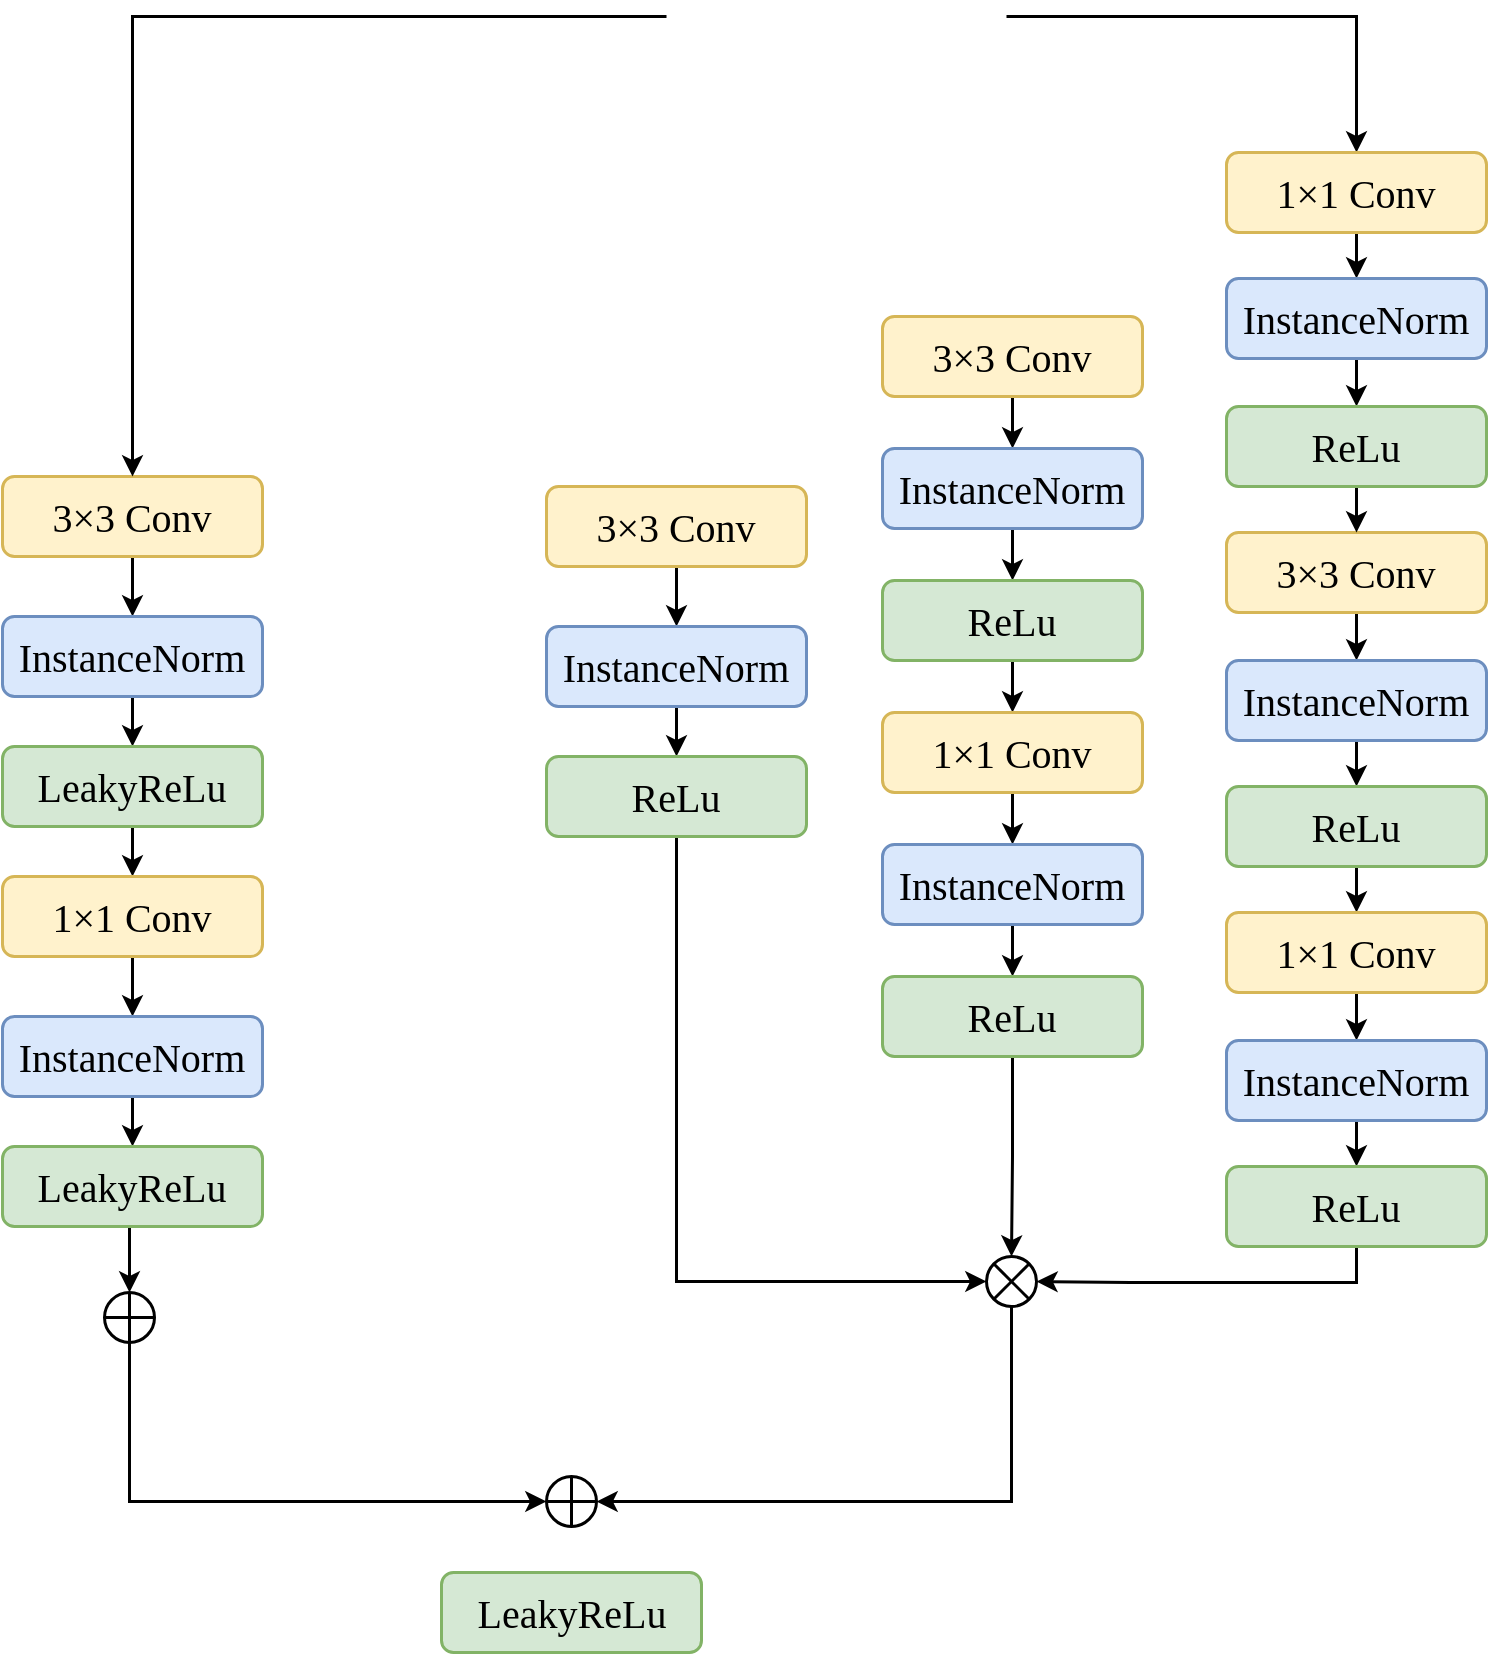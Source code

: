 <mxfile version="17.1.3" type="github">
  <diagram id="w1m4uCXCzEU8vSfBXGaD" name="Page-1">
    <mxGraphModel dx="567" dy="533" grid="1" gridSize="10" guides="1" tooltips="1" connect="1" arrows="1" fold="1" page="1" pageScale="1" pageWidth="827" pageHeight="1169" math="0" shadow="0">
      <root>
        <mxCell id="0" />
        <mxCell id="1" parent="0" />
        <mxCell id="Bfg6nKgG0fMPcmmVFHxW-27" style="edgeStyle=orthogonalEdgeStyle;rounded=0;orthogonalLoop=1;jettySize=auto;html=1;exitX=0.5;exitY=1;exitDx=0;exitDy=0;fontFamily=Times New Roman;fontSize=18;strokeWidth=1.5;" parent="1" source="Bfg6nKgG0fMPcmmVFHxW-1" target="Bfg6nKgG0fMPcmmVFHxW-2" edge="1">
          <mxGeometry relative="1" as="geometry" />
        </mxCell>
        <mxCell id="Bfg6nKgG0fMPcmmVFHxW-1" value="&lt;font face=&quot;Times New Roman&quot; style=&quot;font-size: 20px&quot;&gt;3×3 Conv&lt;/font&gt;" style="rounded=1;whiteSpace=wrap;html=1;fillColor=#fff2cc;strokeColor=#d6b656;strokeWidth=1.5;" parent="1" vertex="1">
          <mxGeometry x="48" y="430" width="130" height="40" as="geometry" />
        </mxCell>
        <mxCell id="Bfg6nKgG0fMPcmmVFHxW-28" style="edgeStyle=orthogonalEdgeStyle;rounded=0;orthogonalLoop=1;jettySize=auto;html=1;exitX=0.5;exitY=1;exitDx=0;exitDy=0;fontFamily=Times New Roman;fontSize=18;strokeWidth=1.5;" parent="1" source="Bfg6nKgG0fMPcmmVFHxW-2" target="Bfg6nKgG0fMPcmmVFHxW-3" edge="1">
          <mxGeometry relative="1" as="geometry" />
        </mxCell>
        <mxCell id="Bfg6nKgG0fMPcmmVFHxW-2" value="&lt;font face=&quot;Times New Roman&quot; style=&quot;font-size: 20px&quot;&gt;InstanceNorm&lt;/font&gt;" style="rounded=1;whiteSpace=wrap;html=1;fillColor=#dae8fc;strokeColor=#6c8ebf;strokeWidth=1.5;" parent="1" vertex="1">
          <mxGeometry x="48" y="500" width="130" height="40" as="geometry" />
        </mxCell>
        <mxCell id="Bfg6nKgG0fMPcmmVFHxW-24" style="edgeStyle=orthogonalEdgeStyle;rounded=0;orthogonalLoop=1;jettySize=auto;html=1;exitX=0.5;exitY=1;exitDx=0;exitDy=0;entryX=0.5;entryY=0;entryDx=0;entryDy=0;fontFamily=Times New Roman;fontSize=18;strokeWidth=1.5;" parent="1" source="Bfg6nKgG0fMPcmmVFHxW-3" target="Bfg6nKgG0fMPcmmVFHxW-4" edge="1">
          <mxGeometry relative="1" as="geometry" />
        </mxCell>
        <mxCell id="Bfg6nKgG0fMPcmmVFHxW-3" value="&lt;font face=&quot;Times New Roman&quot; style=&quot;font-size: 20px&quot;&gt;LeakyReLu&lt;/font&gt;" style="rounded=1;whiteSpace=wrap;html=1;fillColor=#d5e8d4;strokeColor=#82b366;strokeWidth=1.5;" parent="1" vertex="1">
          <mxGeometry x="48" y="565" width="130" height="40" as="geometry" />
        </mxCell>
        <mxCell id="Bfg6nKgG0fMPcmmVFHxW-25" style="edgeStyle=orthogonalEdgeStyle;rounded=0;orthogonalLoop=1;jettySize=auto;html=1;exitX=0.5;exitY=1;exitDx=0;exitDy=0;fontFamily=Times New Roman;fontSize=18;strokeWidth=1.5;" parent="1" source="Bfg6nKgG0fMPcmmVFHxW-4" target="Bfg6nKgG0fMPcmmVFHxW-5" edge="1">
          <mxGeometry relative="1" as="geometry" />
        </mxCell>
        <mxCell id="Bfg6nKgG0fMPcmmVFHxW-4" value="&lt;font style=&quot;font-size: 20px&quot; face=&quot;Times New Roman&quot;&gt;1×1&amp;nbsp;Conv&lt;/font&gt;" style="rounded=1;whiteSpace=wrap;html=1;fillColor=#fff2cc;strokeColor=#d6b656;strokeWidth=1.5;" parent="1" vertex="1">
          <mxGeometry x="48" y="630" width="130" height="40" as="geometry" />
        </mxCell>
        <mxCell id="Bfg6nKgG0fMPcmmVFHxW-26" style="edgeStyle=orthogonalEdgeStyle;rounded=0;orthogonalLoop=1;jettySize=auto;html=1;exitX=0.5;exitY=1;exitDx=0;exitDy=0;fontFamily=Times New Roman;fontSize=18;strokeWidth=1.5;" parent="1" source="Bfg6nKgG0fMPcmmVFHxW-5" target="Bfg6nKgG0fMPcmmVFHxW-6" edge="1">
          <mxGeometry relative="1" as="geometry" />
        </mxCell>
        <mxCell id="Bfg6nKgG0fMPcmmVFHxW-5" value="&lt;font face=&quot;Times New Roman&quot; style=&quot;font-size: 20px&quot;&gt;InstanceNorm&lt;/font&gt;" style="rounded=1;whiteSpace=wrap;html=1;fillColor=#dae8fc;strokeColor=#6c8ebf;strokeWidth=1.5;" parent="1" vertex="1">
          <mxGeometry x="48" y="700" width="130" height="40" as="geometry" />
        </mxCell>
        <mxCell id="3jHYdzmIjT68MH6RjkFP-5" style="edgeStyle=orthogonalEdgeStyle;rounded=0;orthogonalLoop=1;jettySize=auto;html=1;exitX=0.5;exitY=1;exitDx=0;exitDy=0;entryX=0.5;entryY=0;entryDx=0;entryDy=0;fontSize=20;strokeWidth=1.5;" parent="1" source="Bfg6nKgG0fMPcmmVFHxW-6" target="Bfg6nKgG0fMPcmmVFHxW-10" edge="1">
          <mxGeometry relative="1" as="geometry" />
        </mxCell>
        <mxCell id="Bfg6nKgG0fMPcmmVFHxW-6" value="&lt;font face=&quot;Times New Roman&quot; style=&quot;font-size: 20px&quot;&gt;LeakyReLu&lt;/font&gt;" style="rounded=1;whiteSpace=wrap;html=1;fillColor=#d5e8d4;strokeColor=#82b366;strokeWidth=1.5;" parent="1" vertex="1">
          <mxGeometry x="48" y="765" width="130" height="40" as="geometry" />
        </mxCell>
        <mxCell id="3jHYdzmIjT68MH6RjkFP-13" style="edgeStyle=orthogonalEdgeStyle;rounded=0;orthogonalLoop=1;jettySize=auto;html=1;exitX=0.5;exitY=1;exitDx=0;exitDy=0;entryX=0;entryY=0.5;entryDx=0;entryDy=0;fontFamily=Times New Roman;fontSize=20;strokeWidth=1.5;" parent="1" source="Bfg6nKgG0fMPcmmVFHxW-10" target="3jHYdzmIjT68MH6RjkFP-12" edge="1">
          <mxGeometry relative="1" as="geometry" />
        </mxCell>
        <mxCell id="Bfg6nKgG0fMPcmmVFHxW-10" value="" style="shape=orEllipse;perimeter=ellipsePerimeter;whiteSpace=wrap;html=1;backgroundOutline=1;fontFamily=Times New Roman;fontSize=18;strokeWidth=1.5;" parent="1" vertex="1">
          <mxGeometry x="99" y="838" width="25" height="25" as="geometry" />
        </mxCell>
        <mxCell id="Bfg6nKgG0fMPcmmVFHxW-32" style="edgeStyle=orthogonalEdgeStyle;rounded=0;orthogonalLoop=1;jettySize=auto;html=1;exitX=0.5;exitY=1;exitDx=0;exitDy=0;fontFamily=Times New Roman;fontSize=18;strokeWidth=1.5;" parent="1" source="Bfg6nKgG0fMPcmmVFHxW-12" target="Bfg6nKgG0fMPcmmVFHxW-13" edge="1">
          <mxGeometry relative="1" as="geometry" />
        </mxCell>
        <mxCell id="Bfg6nKgG0fMPcmmVFHxW-12" value="&lt;font face=&quot;Times New Roman&quot; style=&quot;font-size: 20px&quot;&gt;3×3 Conv&lt;/font&gt;" style="rounded=1;whiteSpace=wrap;html=1;fillColor=#fff2cc;strokeColor=#d6b656;strokeWidth=1.5;" parent="1" vertex="1">
          <mxGeometry x="320" y="435" width="130" height="40" as="geometry" />
        </mxCell>
        <mxCell id="Bfg6nKgG0fMPcmmVFHxW-33" style="edgeStyle=orthogonalEdgeStyle;rounded=0;orthogonalLoop=1;jettySize=auto;html=1;exitX=0.5;exitY=1;exitDx=0;exitDy=0;fontFamily=Times New Roman;fontSize=18;strokeWidth=1.5;" parent="1" source="Bfg6nKgG0fMPcmmVFHxW-13" target="Bfg6nKgG0fMPcmmVFHxW-14" edge="1">
          <mxGeometry relative="1" as="geometry" />
        </mxCell>
        <mxCell id="Bfg6nKgG0fMPcmmVFHxW-13" value="&lt;font face=&quot;Times New Roman&quot; style=&quot;font-size: 20px&quot;&gt;InstanceNorm&lt;/font&gt;" style="rounded=1;whiteSpace=wrap;html=1;fillColor=#dae8fc;strokeColor=#6c8ebf;strokeWidth=1.5;" parent="1" vertex="1">
          <mxGeometry x="320" y="505" width="130" height="40" as="geometry" />
        </mxCell>
        <mxCell id="3jHYdzmIjT68MH6RjkFP-1" style="edgeStyle=orthogonalEdgeStyle;rounded=0;orthogonalLoop=1;jettySize=auto;html=1;exitX=0.5;exitY=1;exitDx=0;exitDy=0;entryX=0;entryY=0.5;entryDx=0;entryDy=0;fontSize=20;strokeWidth=1.5;" parent="1" source="Bfg6nKgG0fMPcmmVFHxW-14" target="Bfg6nKgG0fMPcmmVFHxW-34" edge="1">
          <mxGeometry relative="1" as="geometry" />
        </mxCell>
        <mxCell id="Bfg6nKgG0fMPcmmVFHxW-14" value="&lt;span style=&quot;font-family: &amp;#34;times new roman&amp;#34;&quot;&gt;&lt;font style=&quot;font-size: 20px&quot;&gt;ReLu&lt;/font&gt;&lt;/span&gt;" style="rounded=1;whiteSpace=wrap;html=1;fillColor=#d5e8d4;strokeColor=#82b366;strokeWidth=1.5;" parent="1" vertex="1">
          <mxGeometry x="320" y="570" width="130" height="40" as="geometry" />
        </mxCell>
        <mxCell id="Bfg6nKgG0fMPcmmVFHxW-29" style="edgeStyle=orthogonalEdgeStyle;rounded=0;orthogonalLoop=1;jettySize=auto;html=1;exitX=0.5;exitY=1;exitDx=0;exitDy=0;fontFamily=Times New Roman;fontSize=18;strokeWidth=1.5;" parent="1" source="Bfg6nKgG0fMPcmmVFHxW-15" target="Bfg6nKgG0fMPcmmVFHxW-16" edge="1">
          <mxGeometry relative="1" as="geometry" />
        </mxCell>
        <mxCell id="Bfg6nKgG0fMPcmmVFHxW-15" value="&lt;font face=&quot;Times New Roman&quot; style=&quot;font-size: 20px&quot;&gt;3×3 Conv&lt;/font&gt;" style="rounded=1;whiteSpace=wrap;html=1;fillColor=#fff2cc;strokeColor=#d6b656;strokeWidth=1.5;" parent="1" vertex="1">
          <mxGeometry x="488" y="350" width="130" height="40" as="geometry" />
        </mxCell>
        <mxCell id="Bfg6nKgG0fMPcmmVFHxW-30" style="edgeStyle=orthogonalEdgeStyle;rounded=0;orthogonalLoop=1;jettySize=auto;html=1;exitX=0.5;exitY=1;exitDx=0;exitDy=0;fontFamily=Times New Roman;fontSize=18;strokeWidth=1.5;" parent="1" source="Bfg6nKgG0fMPcmmVFHxW-16" target="Bfg6nKgG0fMPcmmVFHxW-17" edge="1">
          <mxGeometry relative="1" as="geometry" />
        </mxCell>
        <mxCell id="Bfg6nKgG0fMPcmmVFHxW-16" value="&lt;font face=&quot;Times New Roman&quot; style=&quot;font-size: 20px&quot;&gt;InstanceNorm&lt;/font&gt;" style="rounded=1;whiteSpace=wrap;html=1;fillColor=#dae8fc;strokeColor=#6c8ebf;strokeWidth=1.5;" parent="1" vertex="1">
          <mxGeometry x="488" y="416" width="130" height="40" as="geometry" />
        </mxCell>
        <mxCell id="Bfg6nKgG0fMPcmmVFHxW-31" style="edgeStyle=orthogonalEdgeStyle;rounded=0;orthogonalLoop=1;jettySize=auto;html=1;exitX=0.5;exitY=1;exitDx=0;exitDy=0;fontFamily=Times New Roman;fontSize=18;strokeWidth=1.5;" parent="1" source="Bfg6nKgG0fMPcmmVFHxW-17" target="Bfg6nKgG0fMPcmmVFHxW-18" edge="1">
          <mxGeometry relative="1" as="geometry" />
        </mxCell>
        <mxCell id="Bfg6nKgG0fMPcmmVFHxW-17" value="&lt;font face=&quot;Times New Roman&quot; style=&quot;font-size: 20px&quot;&gt;ReLu&lt;/font&gt;" style="rounded=1;whiteSpace=wrap;html=1;fillColor=#d5e8d4;strokeColor=#82b366;strokeWidth=1.5;" parent="1" vertex="1">
          <mxGeometry x="488" y="482" width="130" height="40" as="geometry" />
        </mxCell>
        <mxCell id="Bfg6nKgG0fMPcmmVFHxW-22" style="edgeStyle=orthogonalEdgeStyle;rounded=0;orthogonalLoop=1;jettySize=auto;html=1;exitX=0.5;exitY=1;exitDx=0;exitDy=0;entryX=0.5;entryY=0;entryDx=0;entryDy=0;fontFamily=Times New Roman;fontSize=18;strokeWidth=1.5;" parent="1" source="Bfg6nKgG0fMPcmmVFHxW-18" target="Bfg6nKgG0fMPcmmVFHxW-19" edge="1">
          <mxGeometry relative="1" as="geometry" />
        </mxCell>
        <mxCell id="Bfg6nKgG0fMPcmmVFHxW-18" value="&lt;font style=&quot;font-size: 20px&quot;&gt;&lt;span style=&quot;font-family: &amp;#34;times new roman&amp;#34;&quot;&gt;1×&lt;/span&gt;&lt;span style=&quot;font-family: &amp;#34;times new roman&amp;#34;&quot;&gt;1&lt;/span&gt;&lt;font face=&quot;Times New Roman&quot;&gt;&amp;nbsp;Conv&lt;/font&gt;&lt;/font&gt;" style="rounded=1;whiteSpace=wrap;html=1;fillColor=#fff2cc;strokeColor=#d6b656;strokeWidth=1.5;" parent="1" vertex="1">
          <mxGeometry x="488" y="548" width="130" height="40" as="geometry" />
        </mxCell>
        <mxCell id="Bfg6nKgG0fMPcmmVFHxW-21" value="" style="edgeStyle=orthogonalEdgeStyle;rounded=0;orthogonalLoop=1;jettySize=auto;html=1;fontFamily=Times New Roman;fontSize=18;strokeWidth=1.5;" parent="1" source="Bfg6nKgG0fMPcmmVFHxW-19" target="Bfg6nKgG0fMPcmmVFHxW-20" edge="1">
          <mxGeometry relative="1" as="geometry" />
        </mxCell>
        <mxCell id="Bfg6nKgG0fMPcmmVFHxW-19" value="&lt;font face=&quot;Times New Roman&quot; style=&quot;font-size: 20px&quot;&gt;InstanceNorm&lt;/font&gt;" style="rounded=1;whiteSpace=wrap;html=1;fillColor=#dae8fc;strokeColor=#6c8ebf;strokeWidth=1.5;" parent="1" vertex="1">
          <mxGeometry x="488" y="614" width="130" height="40" as="geometry" />
        </mxCell>
        <mxCell id="3jHYdzmIjT68MH6RjkFP-8" style="edgeStyle=orthogonalEdgeStyle;rounded=0;orthogonalLoop=1;jettySize=auto;html=1;exitX=0.5;exitY=1;exitDx=0;exitDy=0;entryX=0.5;entryY=0;entryDx=0;entryDy=0;fontSize=20;strokeWidth=1.5;" parent="1" source="Bfg6nKgG0fMPcmmVFHxW-20" target="Bfg6nKgG0fMPcmmVFHxW-34" edge="1">
          <mxGeometry relative="1" as="geometry" />
        </mxCell>
        <mxCell id="Bfg6nKgG0fMPcmmVFHxW-20" value="&lt;span style=&quot;font-family: &amp;#34;times new roman&amp;#34;&quot;&gt;&lt;font style=&quot;font-size: 20px&quot;&gt;ReLu&lt;/font&gt;&lt;/span&gt;" style="rounded=1;whiteSpace=wrap;html=1;fillColor=#d5e8d4;strokeColor=#82b366;strokeWidth=1.5;" parent="1" vertex="1">
          <mxGeometry x="488" y="680" width="130" height="40" as="geometry" />
        </mxCell>
        <mxCell id="3jHYdzmIjT68MH6RjkFP-14" style="edgeStyle=orthogonalEdgeStyle;rounded=0;orthogonalLoop=1;jettySize=auto;html=1;exitX=0.5;exitY=1;exitDx=0;exitDy=0;entryX=1;entryY=0.5;entryDx=0;entryDy=0;fontFamily=Times New Roman;fontSize=20;strokeWidth=1.5;" parent="1" source="Bfg6nKgG0fMPcmmVFHxW-34" target="3jHYdzmIjT68MH6RjkFP-12" edge="1">
          <mxGeometry relative="1" as="geometry" />
        </mxCell>
        <mxCell id="Bfg6nKgG0fMPcmmVFHxW-34" value="" style="shape=sumEllipse;perimeter=ellipsePerimeter;whiteSpace=wrap;html=1;backgroundOutline=1;fontFamily=Times New Roman;fontSize=18;strokeWidth=1.5;" parent="1" vertex="1">
          <mxGeometry x="540" y="820" width="25" height="25" as="geometry" />
        </mxCell>
        <mxCell id="Bfg6nKgG0fMPcmmVFHxW-35" style="edgeStyle=orthogonalEdgeStyle;rounded=0;orthogonalLoop=1;jettySize=auto;html=1;exitX=0.5;exitY=1;exitDx=0;exitDy=0;fontFamily=Times New Roman;fontSize=18;strokeWidth=1.5;" parent="1" source="Bfg6nKgG0fMPcmmVFHxW-36" target="Bfg6nKgG0fMPcmmVFHxW-38" edge="1">
          <mxGeometry relative="1" as="geometry" />
        </mxCell>
        <mxCell id="Bfg6nKgG0fMPcmmVFHxW-36" value="&lt;font face=&quot;Times New Roman&quot; style=&quot;font-size: 20px&quot;&gt;3×3 Conv&lt;/font&gt;" style="rounded=1;whiteSpace=wrap;html=1;fillColor=#fff2cc;strokeColor=#d6b656;strokeWidth=1.5;" parent="1" vertex="1">
          <mxGeometry x="660" y="458" width="130" height="40" as="geometry" />
        </mxCell>
        <mxCell id="Bfg6nKgG0fMPcmmVFHxW-37" style="edgeStyle=orthogonalEdgeStyle;rounded=0;orthogonalLoop=1;jettySize=auto;html=1;exitX=0.5;exitY=1;exitDx=0;exitDy=0;fontFamily=Times New Roman;fontSize=18;strokeWidth=1.5;" parent="1" source="Bfg6nKgG0fMPcmmVFHxW-38" target="Bfg6nKgG0fMPcmmVFHxW-40" edge="1">
          <mxGeometry relative="1" as="geometry" />
        </mxCell>
        <mxCell id="Bfg6nKgG0fMPcmmVFHxW-38" value="&lt;font face=&quot;Times New Roman&quot; style=&quot;font-size: 20px&quot;&gt;InstanceNorm&lt;/font&gt;" style="rounded=1;whiteSpace=wrap;html=1;fillColor=#dae8fc;strokeColor=#6c8ebf;strokeWidth=1.5;" parent="1" vertex="1">
          <mxGeometry x="660" y="522" width="130" height="40" as="geometry" />
        </mxCell>
        <mxCell id="Bfg6nKgG0fMPcmmVFHxW-39" style="edgeStyle=orthogonalEdgeStyle;rounded=0;orthogonalLoop=1;jettySize=auto;html=1;exitX=0.5;exitY=1;exitDx=0;exitDy=0;fontFamily=Times New Roman;fontSize=18;strokeWidth=1.5;" parent="1" source="Bfg6nKgG0fMPcmmVFHxW-40" target="Bfg6nKgG0fMPcmmVFHxW-42" edge="1">
          <mxGeometry relative="1" as="geometry" />
        </mxCell>
        <mxCell id="Bfg6nKgG0fMPcmmVFHxW-40" value="&lt;font face=&quot;Times New Roman&quot; style=&quot;font-size: 20px&quot;&gt;ReLu&lt;/font&gt;" style="rounded=1;whiteSpace=wrap;html=1;fillColor=#d5e8d4;strokeColor=#82b366;strokeWidth=1.5;" parent="1" vertex="1">
          <mxGeometry x="660" y="585" width="130" height="40" as="geometry" />
        </mxCell>
        <mxCell id="Bfg6nKgG0fMPcmmVFHxW-41" style="edgeStyle=orthogonalEdgeStyle;rounded=0;orthogonalLoop=1;jettySize=auto;html=1;exitX=0.5;exitY=1;exitDx=0;exitDy=0;entryX=0.5;entryY=0;entryDx=0;entryDy=0;fontFamily=Times New Roman;fontSize=18;strokeWidth=1.5;" parent="1" source="Bfg6nKgG0fMPcmmVFHxW-42" target="Bfg6nKgG0fMPcmmVFHxW-44" edge="1">
          <mxGeometry relative="1" as="geometry" />
        </mxCell>
        <mxCell id="Bfg6nKgG0fMPcmmVFHxW-42" value="&lt;font style=&quot;font-size: 20px&quot;&gt;&lt;span style=&quot;font-family: &amp;#34;times new roman&amp;#34;&quot;&gt;1×&lt;/span&gt;&lt;span style=&quot;font-family: &amp;#34;times new roman&amp;#34;&quot;&gt;1&lt;/span&gt;&lt;font face=&quot;Times New Roman&quot;&gt;&amp;nbsp;Conv&lt;/font&gt;&lt;/font&gt;" style="rounded=1;whiteSpace=wrap;html=1;fillColor=#fff2cc;strokeColor=#d6b656;strokeWidth=1.5;" parent="1" vertex="1">
          <mxGeometry x="660" y="648" width="130" height="40" as="geometry" />
        </mxCell>
        <mxCell id="Bfg6nKgG0fMPcmmVFHxW-43" value="" style="edgeStyle=orthogonalEdgeStyle;rounded=0;orthogonalLoop=1;jettySize=auto;html=1;fontFamily=Times New Roman;fontSize=18;strokeWidth=1.5;" parent="1" source="Bfg6nKgG0fMPcmmVFHxW-44" target="Bfg6nKgG0fMPcmmVFHxW-45" edge="1">
          <mxGeometry relative="1" as="geometry" />
        </mxCell>
        <mxCell id="Bfg6nKgG0fMPcmmVFHxW-44" value="&lt;font face=&quot;Times New Roman&quot; style=&quot;font-size: 20px&quot;&gt;InstanceNorm&lt;/font&gt;" style="rounded=1;whiteSpace=wrap;html=1;fillColor=#dae8fc;strokeColor=#6c8ebf;strokeWidth=1.5;" parent="1" vertex="1">
          <mxGeometry x="660" y="712" width="130" height="40" as="geometry" />
        </mxCell>
        <mxCell id="3jHYdzmIjT68MH6RjkFP-3" style="edgeStyle=orthogonalEdgeStyle;rounded=0;orthogonalLoop=1;jettySize=auto;html=1;exitX=0.5;exitY=1;exitDx=0;exitDy=0;entryX=1;entryY=0.5;entryDx=0;entryDy=0;fontSize=20;strokeWidth=1.5;" parent="1" source="Bfg6nKgG0fMPcmmVFHxW-45" target="Bfg6nKgG0fMPcmmVFHxW-34" edge="1">
          <mxGeometry relative="1" as="geometry">
            <Array as="points">
              <mxPoint x="725" y="833" />
              <mxPoint x="612" y="833" />
            </Array>
          </mxGeometry>
        </mxCell>
        <mxCell id="Bfg6nKgG0fMPcmmVFHxW-45" value="&lt;span style=&quot;font-family: &amp;#34;times new roman&amp;#34;&quot;&gt;&lt;font style=&quot;font-size: 20px&quot;&gt;ReLu&lt;/font&gt;&lt;/span&gt;" style="rounded=1;whiteSpace=wrap;html=1;fillColor=#d5e8d4;strokeColor=#82b366;strokeWidth=1.5;" parent="1" vertex="1">
          <mxGeometry x="660" y="775" width="130" height="40" as="geometry" />
        </mxCell>
        <mxCell id="Bfg6nKgG0fMPcmmVFHxW-46" style="edgeStyle=orthogonalEdgeStyle;rounded=0;orthogonalLoop=1;jettySize=auto;html=1;fontFamily=Times New Roman;fontSize=18;strokeWidth=1.5;" parent="1" target="Bfg6nKgG0fMPcmmVFHxW-48" edge="1">
          <mxGeometry relative="1" as="geometry">
            <mxPoint x="550" y="200" as="sourcePoint" />
            <Array as="points">
              <mxPoint x="550" y="200" />
              <mxPoint x="725" y="200" />
            </Array>
          </mxGeometry>
        </mxCell>
        <mxCell id="Bfg6nKgG0fMPcmmVFHxW-47" style="edgeStyle=orthogonalEdgeStyle;rounded=0;orthogonalLoop=1;jettySize=auto;html=1;exitX=0.5;exitY=1;exitDx=0;exitDy=0;entryX=0.5;entryY=0;entryDx=0;entryDy=0;fontFamily=Times New Roman;fontSize=18;strokeWidth=1.5;" parent="1" source="Bfg6nKgG0fMPcmmVFHxW-48" target="Bfg6nKgG0fMPcmmVFHxW-50" edge="1">
          <mxGeometry relative="1" as="geometry" />
        </mxCell>
        <mxCell id="Bfg6nKgG0fMPcmmVFHxW-48" value="&lt;font style=&quot;font-size: 20px&quot;&gt;&lt;span style=&quot;font-family: &amp;#34;times new roman&amp;#34;&quot;&gt;1×&lt;/span&gt;&lt;span style=&quot;font-family: &amp;#34;times new roman&amp;#34;&quot;&gt;1&lt;/span&gt;&lt;font face=&quot;Times New Roman&quot;&gt;&amp;nbsp;Conv&lt;/font&gt;&lt;/font&gt;" style="rounded=1;whiteSpace=wrap;html=1;fillColor=#fff2cc;strokeColor=#d6b656;strokeWidth=1.5;" parent="1" vertex="1">
          <mxGeometry x="660" y="268" width="130" height="40" as="geometry" />
        </mxCell>
        <mxCell id="Bfg6nKgG0fMPcmmVFHxW-49" value="" style="edgeStyle=orthogonalEdgeStyle;rounded=0;orthogonalLoop=1;jettySize=auto;html=1;fontFamily=Times New Roman;fontSize=18;strokeWidth=1.5;" parent="1" source="Bfg6nKgG0fMPcmmVFHxW-50" target="Bfg6nKgG0fMPcmmVFHxW-51" edge="1">
          <mxGeometry relative="1" as="geometry" />
        </mxCell>
        <mxCell id="Bfg6nKgG0fMPcmmVFHxW-50" value="&lt;font face=&quot;Times New Roman&quot; style=&quot;font-size: 20px&quot;&gt;InstanceNorm&lt;/font&gt;" style="rounded=1;whiteSpace=wrap;html=1;fillColor=#dae8fc;strokeColor=#6c8ebf;strokeWidth=1.5;" parent="1" vertex="1">
          <mxGeometry x="660" y="331" width="130" height="40" as="geometry" />
        </mxCell>
        <mxCell id="Bfg6nKgG0fMPcmmVFHxW-52" style="edgeStyle=orthogonalEdgeStyle;rounded=0;orthogonalLoop=1;jettySize=auto;html=1;exitX=0.5;exitY=1;exitDx=0;exitDy=0;entryX=0.5;entryY=0;entryDx=0;entryDy=0;fontFamily=Times New Roman;fontSize=18;strokeWidth=1.5;" parent="1" source="Bfg6nKgG0fMPcmmVFHxW-51" target="Bfg6nKgG0fMPcmmVFHxW-36" edge="1">
          <mxGeometry relative="1" as="geometry" />
        </mxCell>
        <mxCell id="Bfg6nKgG0fMPcmmVFHxW-51" value="&lt;span style=&quot;font-family: &amp;#34;times new roman&amp;#34;&quot;&gt;&lt;font style=&quot;font-size: 20px&quot;&gt;ReLu&lt;/font&gt;&lt;/span&gt;" style="rounded=1;whiteSpace=wrap;html=1;fillColor=#d5e8d4;strokeColor=#82b366;strokeWidth=1.5;" parent="1" vertex="1">
          <mxGeometry x="660" y="395" width="130" height="40" as="geometry" />
        </mxCell>
        <mxCell id="3jHYdzmIjT68MH6RjkFP-11" style="edgeStyle=orthogonalEdgeStyle;rounded=0;orthogonalLoop=1;jettySize=auto;html=1;fontFamily=Times New Roman;fontSize=18;strokeWidth=1.5;entryX=0.5;entryY=0;entryDx=0;entryDy=0;" parent="1" target="Bfg6nKgG0fMPcmmVFHxW-1" edge="1">
          <mxGeometry relative="1" as="geometry">
            <mxPoint x="380" y="200" as="sourcePoint" />
            <mxPoint x="113.0" y="427" as="targetPoint" />
            <Array as="points">
              <mxPoint x="380" y="200" />
              <mxPoint x="113" y="200" />
            </Array>
          </mxGeometry>
        </mxCell>
        <mxCell id="3jHYdzmIjT68MH6RjkFP-12" value="" style="shape=orEllipse;perimeter=ellipsePerimeter;whiteSpace=wrap;html=1;backgroundOutline=1;fontFamily=Times New Roman;fontSize=18;strokeWidth=1.5;" parent="1" vertex="1">
          <mxGeometry x="320" y="930" width="25" height="25" as="geometry" />
        </mxCell>
        <mxCell id="3jHYdzmIjT68MH6RjkFP-15" value="&lt;font face=&quot;Times New Roman&quot; style=&quot;font-size: 20px&quot;&gt;LeakyReLu&lt;/font&gt;" style="rounded=1;whiteSpace=wrap;html=1;fillColor=#d5e8d4;strokeColor=#82b366;strokeWidth=1.5;" parent="1" vertex="1">
          <mxGeometry x="267.5" y="978" width="130" height="40" as="geometry" />
        </mxCell>
      </root>
    </mxGraphModel>
  </diagram>
</mxfile>
